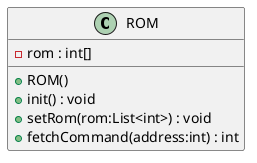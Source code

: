 @startuml
class ROM {
    - rom : int[]
    + ROM()
    + init() : void
    + setRom(rom:List<int>) : void
    + fetchCommand(address:int) : int
}
@enduml
